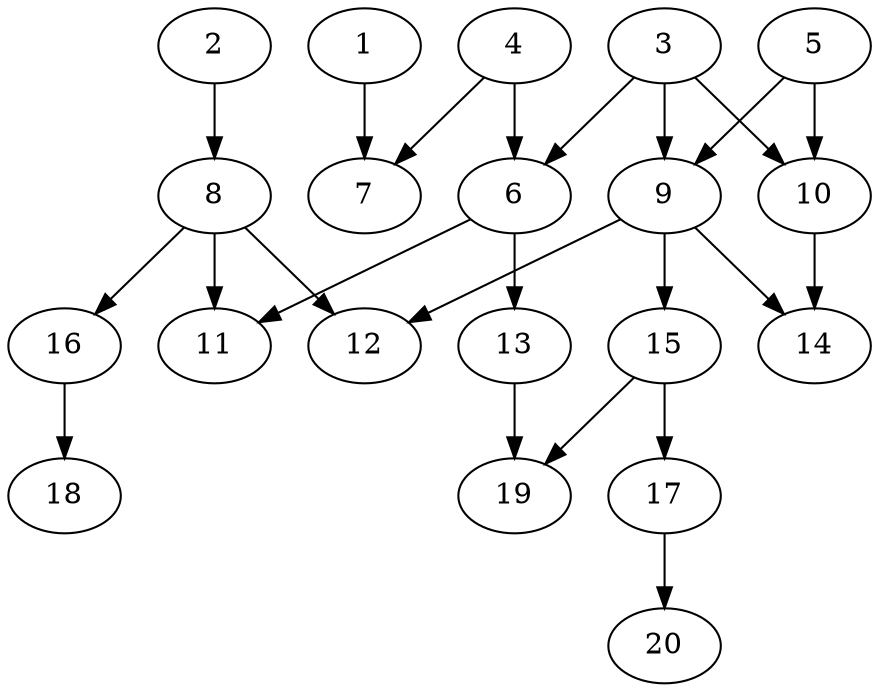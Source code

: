 // DAG automatically generated by daggen at Sat Jul 27 15:38:13 2019
// ./daggen --dot -n 20 --ccr 0.4 --fat 0.6 --regular 0.5 --density 0.4 --mindata 5242880 --maxdata 52428800 
digraph G {
  1 [size="33047040", alpha="0.02", expect_size="13218816"] 
  1 -> 7 [size ="13218816"]
  2 [size="15708160", alpha="0.02", expect_size="6283264"] 
  2 -> 8 [size ="6283264"]
  3 [size="97448960", alpha="0.18", expect_size="38979584"] 
  3 -> 6 [size ="38979584"]
  3 -> 9 [size ="38979584"]
  3 -> 10 [size ="38979584"]
  4 [size="60712960", alpha="0.12", expect_size="24285184"] 
  4 -> 6 [size ="24285184"]
  4 -> 7 [size ="24285184"]
  5 [size="129925120", alpha="0.12", expect_size="51970048"] 
  5 -> 9 [size ="51970048"]
  5 -> 10 [size ="51970048"]
  6 [size="110894080", alpha="0.15", expect_size="44357632"] 
  6 -> 11 [size ="44357632"]
  6 -> 13 [size ="44357632"]
  7 [size="74892800", alpha="0.08", expect_size="29957120"] 
  8 [size="120276480", alpha="0.14", expect_size="48110592"] 
  8 -> 11 [size ="48110592"]
  8 -> 12 [size ="48110592"]
  8 -> 16 [size ="48110592"]
  9 [size="126878720", alpha="0.04", expect_size="50751488"] 
  9 -> 12 [size ="50751488"]
  9 -> 14 [size ="50751488"]
  9 -> 15 [size ="50751488"]
  10 [size="64483840", alpha="0.04", expect_size="25793536"] 
  10 -> 14 [size ="25793536"]
  11 [size="58792960", alpha="0.11", expect_size="23517184"] 
  12 [size="70561280", alpha="0.01", expect_size="28224512"] 
  13 [size="84899840", alpha="0.14", expect_size="33959936"] 
  13 -> 19 [size ="33959936"]
  14 [size="75473920", alpha="0.03", expect_size="30189568"] 
  15 [size="25359360", alpha="0.19", expect_size="10143744"] 
  15 -> 17 [size ="10143744"]
  15 -> 19 [size ="10143744"]
  16 [size="96399360", alpha="0.01", expect_size="38559744"] 
  16 -> 18 [size ="38559744"]
  17 [size="64647680", alpha="0.12", expect_size="25859072"] 
  17 -> 20 [size ="25859072"]
  18 [size="112596480", alpha="0.07", expect_size="45038592"] 
  19 [size="76029440", alpha="0.03", expect_size="30411776"] 
  20 [size="97681920", alpha="0.11", expect_size="39072768"] 
}
